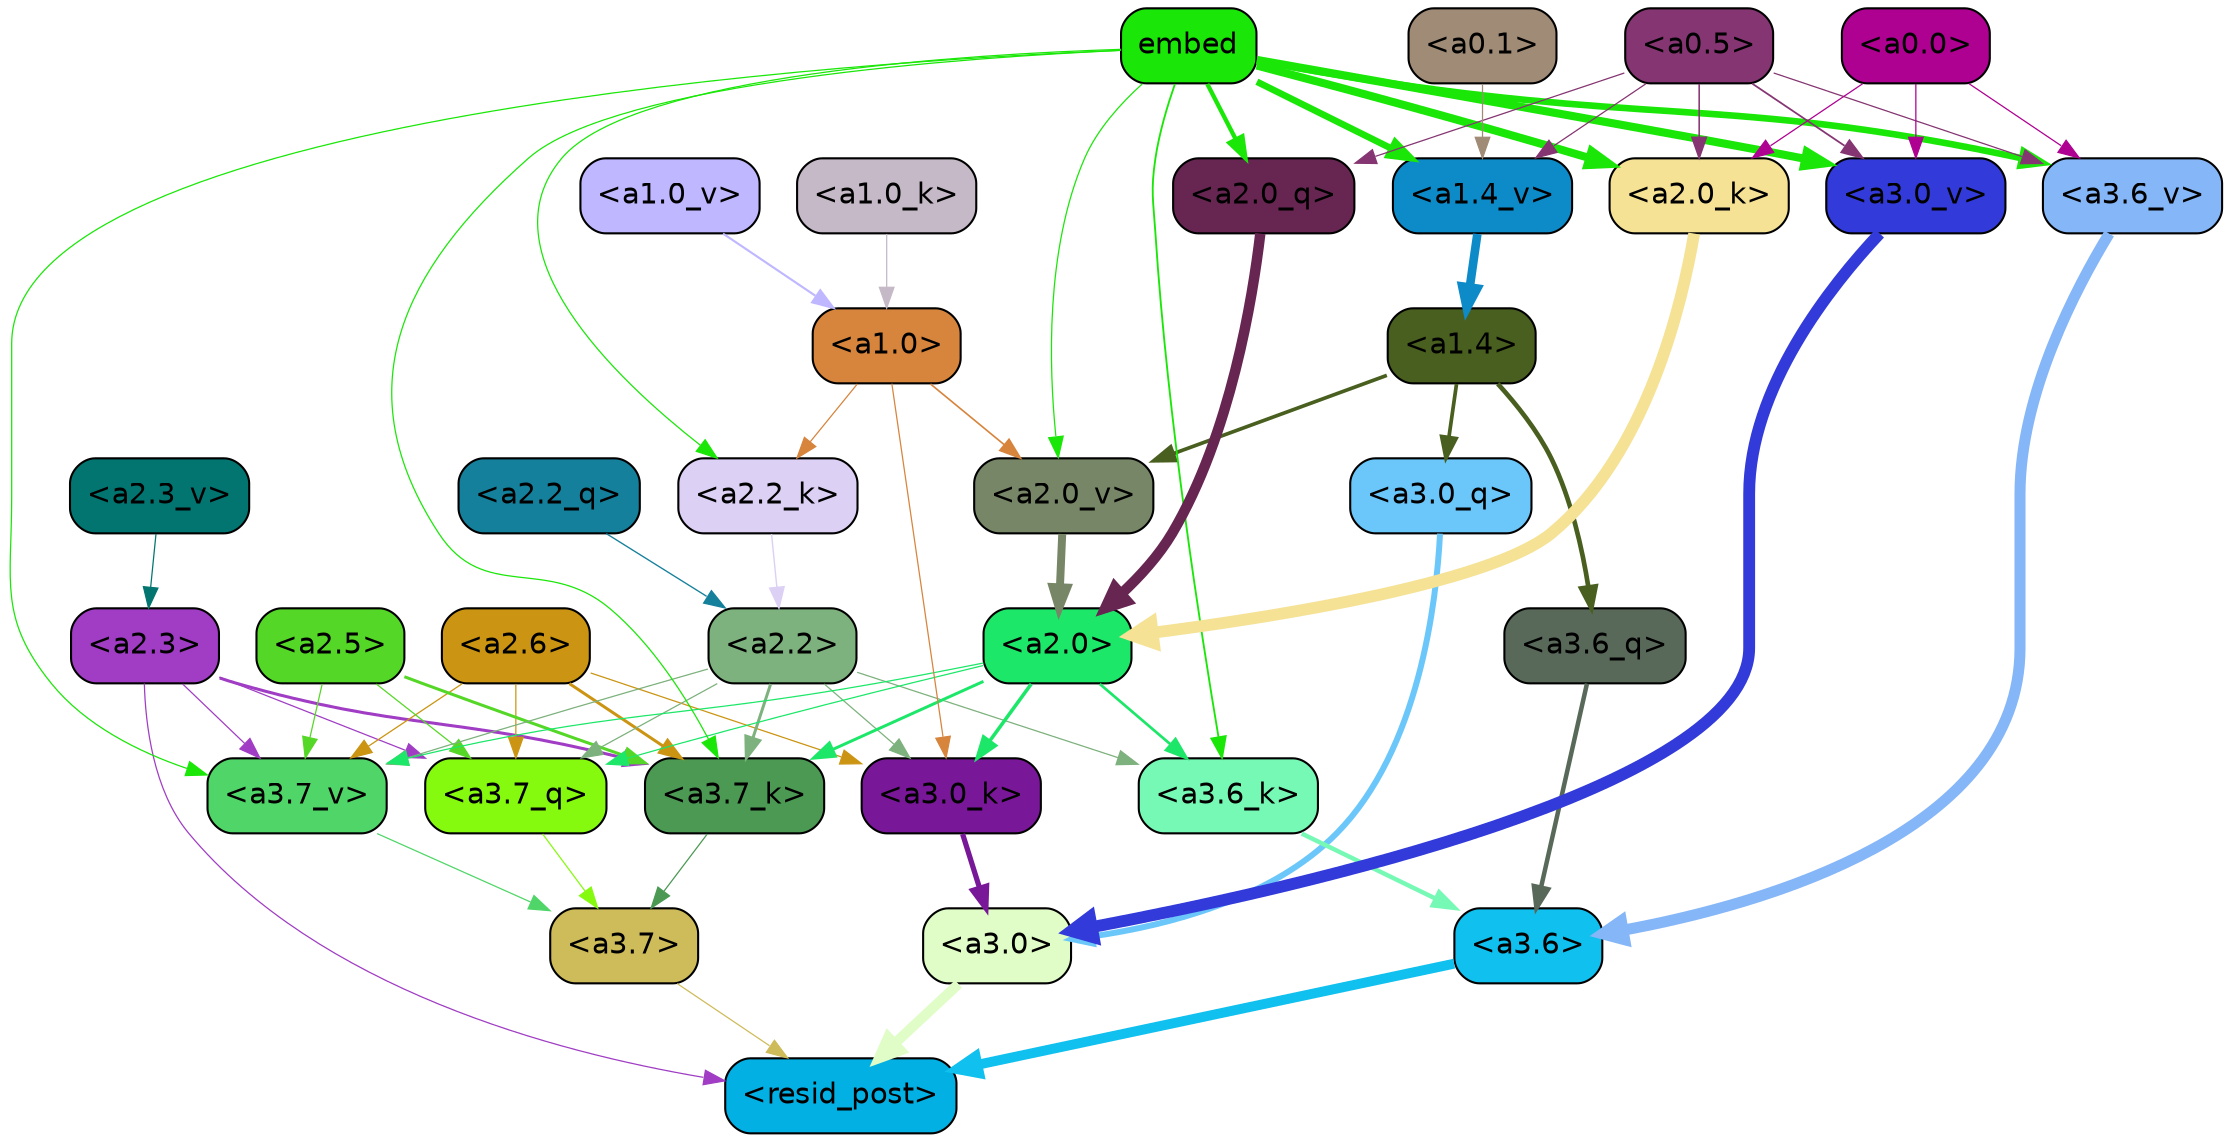 strict digraph "" {
	graph [bgcolor=transparent,
		layout=dot,
		overlap=false,
		splines=true
	];
	"<a3.7>"	[color=black,
		fillcolor="#cebb5a",
		fontname=Helvetica,
		shape=box,
		style="filled, rounded"];
	"<resid_post>"	[color=black,
		fillcolor="#03b0e3",
		fontname=Helvetica,
		shape=box,
		style="filled, rounded"];
	"<a3.7>" -> "<resid_post>"	[color="#cebb5a",
		penwidth=0.6];
	"<a3.6>"	[color=black,
		fillcolor="#10c0ee",
		fontname=Helvetica,
		shape=box,
		style="filled, rounded"];
	"<a3.6>" -> "<resid_post>"	[color="#10c0ee",
		penwidth=4.746312499046326];
	"<a3.0>"	[color=black,
		fillcolor="#e1fdc7",
		fontname=Helvetica,
		shape=box,
		style="filled, rounded"];
	"<a3.0>" -> "<resid_post>"	[color="#e1fdc7",
		penwidth=4.896343111991882];
	"<a2.3>"	[color=black,
		fillcolor="#a03dc4",
		fontname=Helvetica,
		shape=box,
		style="filled, rounded"];
	"<a2.3>" -> "<resid_post>"	[color="#a03dc4",
		penwidth=0.6];
	"<a3.7_q>"	[color=black,
		fillcolor="#86fa0e",
		fontname=Helvetica,
		shape=box,
		style="filled, rounded"];
	"<a2.3>" -> "<a3.7_q>"	[color="#a03dc4",
		penwidth=0.6];
	"<a3.7_k>"	[color=black,
		fillcolor="#4b9953",
		fontname=Helvetica,
		shape=box,
		style="filled, rounded"];
	"<a2.3>" -> "<a3.7_k>"	[color="#a03dc4",
		penwidth=1.467104621231556];
	"<a3.7_v>"	[color=black,
		fillcolor="#50d668",
		fontname=Helvetica,
		shape=box,
		style="filled, rounded"];
	"<a2.3>" -> "<a3.7_v>"	[color="#a03dc4",
		penwidth=0.6];
	"<a3.7_q>" -> "<a3.7>"	[color="#86fa0e",
		penwidth=0.6];
	"<a3.6_q>"	[color=black,
		fillcolor="#58695a",
		fontname=Helvetica,
		shape=box,
		style="filled, rounded"];
	"<a3.6_q>" -> "<a3.6>"	[color="#58695a",
		penwidth=2.160832464694977];
	"<a3.0_q>"	[color=black,
		fillcolor="#6bc7fa",
		fontname=Helvetica,
		shape=box,
		style="filled, rounded"];
	"<a3.0_q>" -> "<a3.0>"	[color="#6bc7fa",
		penwidth=2.870753765106201];
	"<a3.7_k>" -> "<a3.7>"	[color="#4b9953",
		penwidth=0.6];
	"<a3.6_k>"	[color=black,
		fillcolor="#77f9b6",
		fontname=Helvetica,
		shape=box,
		style="filled, rounded"];
	"<a3.6_k>" -> "<a3.6>"	[color="#77f9b6",
		penwidth=2.13908451795578];
	"<a3.0_k>"	[color=black,
		fillcolor="#791799",
		fontname=Helvetica,
		shape=box,
		style="filled, rounded"];
	"<a3.0_k>" -> "<a3.0>"	[color="#791799",
		penwidth=2.520303964614868];
	"<a3.7_v>" -> "<a3.7>"	[color="#50d668",
		penwidth=0.6];
	"<a3.6_v>"	[color=black,
		fillcolor="#85b6f8",
		fontname=Helvetica,
		shape=box,
		style="filled, rounded"];
	"<a3.6_v>" -> "<a3.6>"	[color="#85b6f8",
		penwidth=5.297133803367615];
	"<a3.0_v>"	[color=black,
		fillcolor="#323ad9",
		fontname=Helvetica,
		shape=box,
		style="filled, rounded"];
	"<a3.0_v>" -> "<a3.0>"	[color="#323ad9",
		penwidth=5.680712580680847];
	"<a2.6>"	[color=black,
		fillcolor="#cb9513",
		fontname=Helvetica,
		shape=box,
		style="filled, rounded"];
	"<a2.6>" -> "<a3.7_q>"	[color="#cb9513",
		penwidth=0.6];
	"<a2.6>" -> "<a3.7_k>"	[color="#cb9513",
		penwidth=1.4453159049153328];
	"<a2.6>" -> "<a3.0_k>"	[color="#cb9513",
		penwidth=0.6];
	"<a2.6>" -> "<a3.7_v>"	[color="#cb9513",
		penwidth=0.6];
	"<a2.5>"	[color=black,
		fillcolor="#55d727",
		fontname=Helvetica,
		shape=box,
		style="filled, rounded"];
	"<a2.5>" -> "<a3.7_q>"	[color="#55d727",
		penwidth=0.6];
	"<a2.5>" -> "<a3.7_k>"	[color="#55d727",
		penwidth=1.4526091292500496];
	"<a2.5>" -> "<a3.7_v>"	[color="#55d727",
		penwidth=0.6];
	"<a2.2>"	[color=black,
		fillcolor="#7db17d",
		fontname=Helvetica,
		shape=box,
		style="filled, rounded"];
	"<a2.2>" -> "<a3.7_q>"	[color="#7db17d",
		penwidth=0.6];
	"<a2.2>" -> "<a3.7_k>"	[color="#7db17d",
		penwidth=1.4310357049107552];
	"<a2.2>" -> "<a3.6_k>"	[color="#7db17d",
		penwidth=0.6];
	"<a2.2>" -> "<a3.0_k>"	[color="#7db17d",
		penwidth=0.6];
	"<a2.2>" -> "<a3.7_v>"	[color="#7db17d",
		penwidth=0.6];
	"<a2.0>"	[color=black,
		fillcolor="#1de769",
		fontname=Helvetica,
		shape=box,
		style="filled, rounded"];
	"<a2.0>" -> "<a3.7_q>"	[color="#1de769",
		penwidth=0.6];
	"<a2.0>" -> "<a3.7_k>"	[color="#1de769",
		penwidth=1.4314699843525887];
	"<a2.0>" -> "<a3.6_k>"	[color="#1de769",
		penwidth=1.2950235605239868];
	"<a2.0>" -> "<a3.0_k>"	[color="#1de769",
		penwidth=1.712992787361145];
	"<a2.0>" -> "<a3.7_v>"	[color="#1de769",
		penwidth=0.6];
	"<a1.4>"	[color=black,
		fillcolor="#495f1f",
		fontname=Helvetica,
		shape=box,
		style="filled, rounded"];
	"<a1.4>" -> "<a3.6_q>"	[color="#495f1f",
		penwidth=2.242796540260315];
	"<a1.4>" -> "<a3.0_q>"	[color="#495f1f",
		penwidth=1.7808996737003326];
	"<a2.0_v>"	[color=black,
		fillcolor="#768666",
		fontname=Helvetica,
		shape=box,
		style="filled, rounded"];
	"<a1.4>" -> "<a2.0_v>"	[color="#495f1f",
		penwidth=1.7603429555892944];
	embed	[color=black,
		fillcolor="#1ae708",
		fontname=Helvetica,
		shape=box,
		style="filled, rounded"];
	embed -> "<a3.7_k>"	[color="#1ae708",
		penwidth=0.6];
	embed -> "<a3.6_k>"	[color="#1ae708",
		penwidth=0.891706109046936];
	embed -> "<a3.7_v>"	[color="#1ae708",
		penwidth=0.6];
	embed -> "<a3.6_v>"	[color="#1ae708",
		penwidth=3.1766927242279053];
	embed -> "<a3.0_v>"	[color="#1ae708",
		penwidth=3.9005755856633186];
	"<a2.0_q>"	[color=black,
		fillcolor="#662651",
		fontname=Helvetica,
		shape=box,
		style="filled, rounded"];
	embed -> "<a2.0_q>"	[color="#1ae708",
		penwidth=2.0810389518737793];
	"<a2.2_k>"	[color=black,
		fillcolor="#ddd0f5",
		fontname=Helvetica,
		shape=box,
		style="filled, rounded"];
	embed -> "<a2.2_k>"	[color="#1ae708",
		penwidth=0.6];
	"<a2.0_k>"	[color=black,
		fillcolor="#f5e295",
		fontname=Helvetica,
		shape=box,
		style="filled, rounded"];
	embed -> "<a2.0_k>"	[color="#1ae708",
		penwidth=3.8915770053863525];
	embed -> "<a2.0_v>"	[color="#1ae708",
		penwidth=0.6];
	"<a1.4_v>"	[color=black,
		fillcolor="#0d8bc8",
		fontname=Helvetica,
		shape=box,
		style="filled, rounded"];
	embed -> "<a1.4_v>"	[color="#1ae708",
		penwidth=3.201367974281311];
	"<a1.0>"	[color=black,
		fillcolor="#d7843d",
		fontname=Helvetica,
		shape=box,
		style="filled, rounded"];
	"<a1.0>" -> "<a3.0_k>"	[color="#d7843d",
		penwidth=0.6];
	"<a1.0>" -> "<a2.2_k>"	[color="#d7843d",
		penwidth=0.6];
	"<a1.0>" -> "<a2.0_v>"	[color="#d7843d",
		penwidth=0.7897878289222717];
	"<a0.5>"	[color=black,
		fillcolor="#853572",
		fontname=Helvetica,
		shape=box,
		style="filled, rounded"];
	"<a0.5>" -> "<a3.6_v>"	[color="#853572",
		penwidth=0.6];
	"<a0.5>" -> "<a3.0_v>"	[color="#853572",
		penwidth=0.8493617177009583];
	"<a0.5>" -> "<a2.0_q>"	[color="#853572",
		penwidth=0.6];
	"<a0.5>" -> "<a2.0_k>"	[color="#853572",
		penwidth=0.7482255101203918];
	"<a0.5>" -> "<a1.4_v>"	[color="#853572",
		penwidth=0.6];
	"<a0.0>"	[color=black,
		fillcolor="#ae0191",
		fontname=Helvetica,
		shape=box,
		style="filled, rounded"];
	"<a0.0>" -> "<a3.6_v>"	[color="#ae0191",
		penwidth=0.6];
	"<a0.0>" -> "<a3.0_v>"	[color="#ae0191",
		penwidth=0.6];
	"<a0.0>" -> "<a2.0_k>"	[color="#ae0191",
		penwidth=0.6];
	"<a2.2_q>"	[color=black,
		fillcolor="#15809b",
		fontname=Helvetica,
		shape=box,
		style="filled, rounded"];
	"<a2.2_q>" -> "<a2.2>"	[color="#15809b",
		penwidth=0.6449352353811264];
	"<a2.0_q>" -> "<a2.0>"	[color="#662651",
		penwidth=5.017253503203392];
	"<a2.2_k>" -> "<a2.2>"	[color="#ddd0f5",
		penwidth=0.6690489649772644];
	"<a2.0_k>" -> "<a2.0>"	[color="#f5e295",
		penwidth=5.656688302755356];
	"<a2.3_v>"	[color=black,
		fillcolor="#027570",
		fontname=Helvetica,
		shape=box,
		style="filled, rounded"];
	"<a2.3_v>" -> "<a2.3>"	[color="#027570",
		penwidth=0.6];
	"<a2.0_v>" -> "<a2.0>"	[color="#768666",
		penwidth=3.8170836865901947];
	"<a1.0_k>"	[color=black,
		fillcolor="#c5b9c7",
		fontname=Helvetica,
		shape=box,
		style="filled, rounded"];
	"<a1.0_k>" -> "<a1.0>"	[color="#c5b9c7",
		penwidth=0.6];
	"<a1.4_v>" -> "<a1.4>"	[color="#0d8bc8",
		penwidth=4.140247106552124];
	"<a1.0_v>"	[color=black,
		fillcolor="#bfb7ff",
		fontname=Helvetica,
		shape=box,
		style="filled, rounded"];
	"<a1.0_v>" -> "<a1.0>"	[color="#bfb7ff",
		penwidth=1.020309567451477];
	"<a0.1>"	[color=black,
		fillcolor="#a08b76",
		fontname=Helvetica,
		shape=box,
		style="filled, rounded"];
	"<a0.1>" -> "<a1.4_v>"	[color="#a08b76",
		penwidth=0.6];
}
